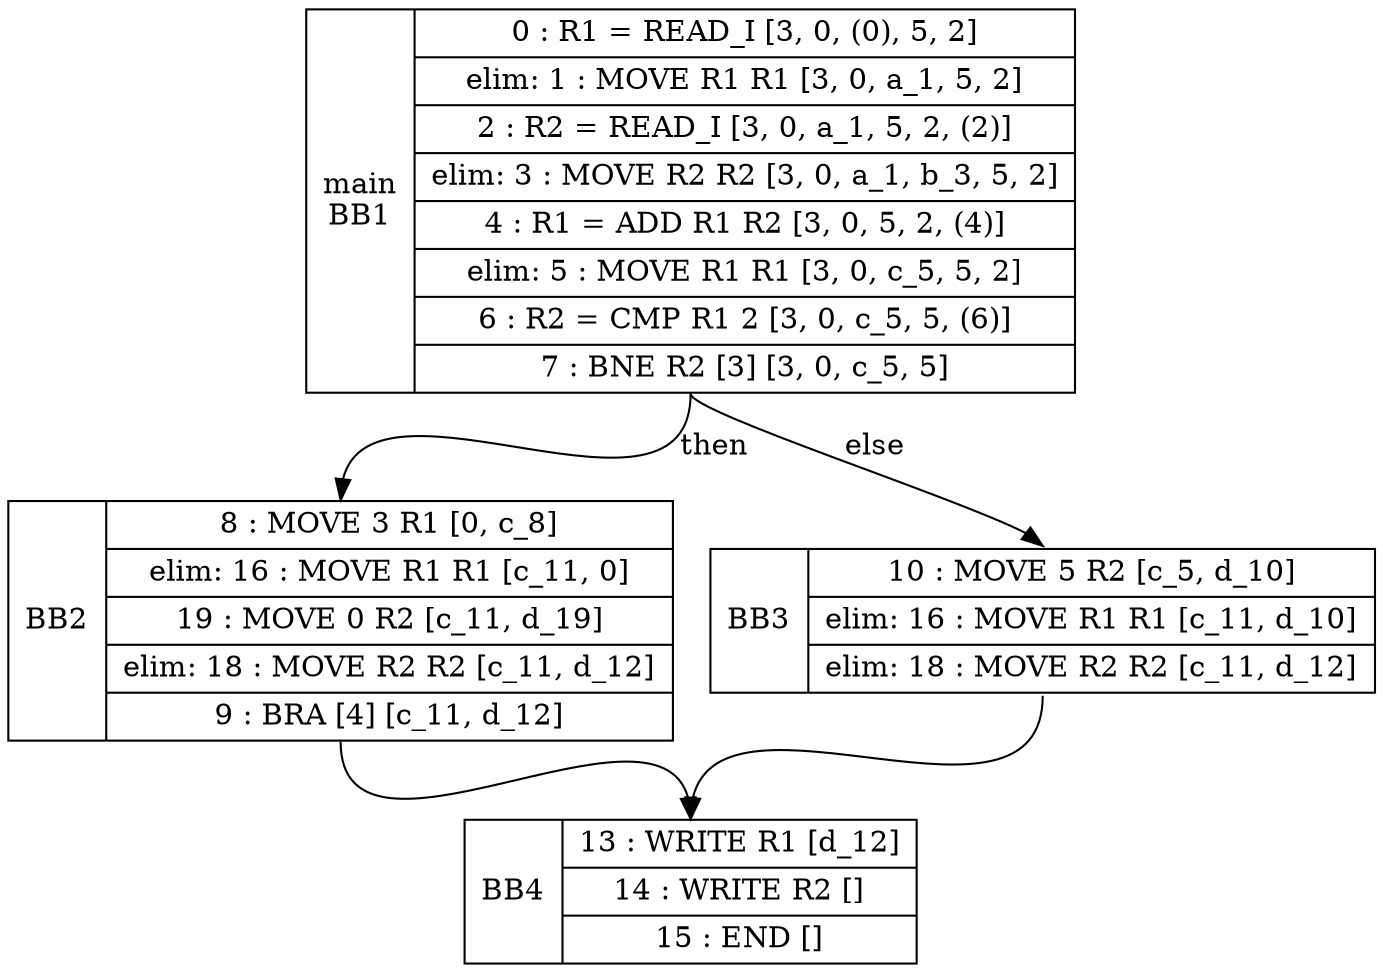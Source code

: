 digraph G { 
BB2[shape=record, label="<b>BB2|{8 : MOVE 3 R1 [0, c_8]|elim: 16 : MOVE R1 R1 [c_11, 0]|19 : MOVE 0 R2 [c_11, d_19]|elim: 18 : MOVE R2 R2 [c_11, d_12]|9 : BRA [4] [c_11, d_12]}"];
BB2:s -> BB4:n [label=""];
BB4[shape=record, label="<b>BB4|{13 : WRITE R1 [d_12]|14 : WRITE R2 []|15 : END []}"];
BB3[shape=record, label="<b>BB3|{10 : MOVE 5 R2 [c_5, d_10]|elim: 16 : MOVE R1 R1 [c_11, d_10]|elim: 18 : MOVE R2 R2 [c_11, d_12]}"];
BB3:s -> BB4:n [label=""];
BB1[shape=record, label="<b>main\nBB1|{0 : R1 = READ_I [3, 0, (0), 5, 2]|elim: 1 : MOVE R1 R1 [3, 0, a_1, 5, 2]|2 : R2 = READ_I [3, 0, a_1, 5, 2, (2)]|elim: 3 : MOVE R2 R2 [3, 0, a_1, b_3, 5, 2]|4 : R1 = ADD R1 R2 [3, 0, 5, 2, (4)]|elim: 5 : MOVE R1 R1 [3, 0, c_5, 5, 2]|6 : R2 = CMP R1 2 [3, 0, c_5, 5, (6)]|7 : BNE R2 [3] [3, 0, c_5, 5]}"];
BB1:s -> BB2:n [label="then"];
BB1:s -> BB3:n [label="else"];
}